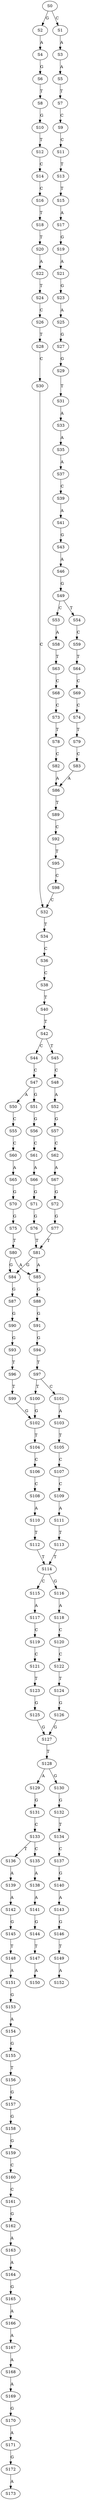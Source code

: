 strict digraph  {
	S0 -> S1 [ label = C ];
	S0 -> S2 [ label = G ];
	S1 -> S3 [ label = A ];
	S2 -> S4 [ label = A ];
	S3 -> S5 [ label = A ];
	S4 -> S6 [ label = G ];
	S5 -> S7 [ label = T ];
	S6 -> S8 [ label = T ];
	S7 -> S9 [ label = C ];
	S8 -> S10 [ label = G ];
	S9 -> S11 [ label = C ];
	S10 -> S12 [ label = T ];
	S11 -> S13 [ label = T ];
	S12 -> S14 [ label = C ];
	S13 -> S15 [ label = T ];
	S14 -> S16 [ label = C ];
	S15 -> S17 [ label = A ];
	S16 -> S18 [ label = T ];
	S17 -> S19 [ label = G ];
	S18 -> S20 [ label = T ];
	S19 -> S21 [ label = A ];
	S20 -> S22 [ label = A ];
	S21 -> S23 [ label = G ];
	S22 -> S24 [ label = T ];
	S23 -> S25 [ label = A ];
	S24 -> S26 [ label = C ];
	S25 -> S27 [ label = G ];
	S26 -> S28 [ label = T ];
	S27 -> S29 [ label = G ];
	S28 -> S30 [ label = C ];
	S29 -> S31 [ label = T ];
	S30 -> S32 [ label = C ];
	S31 -> S33 [ label = A ];
	S32 -> S34 [ label = T ];
	S33 -> S35 [ label = A ];
	S34 -> S36 [ label = C ];
	S35 -> S37 [ label = A ];
	S36 -> S38 [ label = C ];
	S37 -> S39 [ label = C ];
	S38 -> S40 [ label = T ];
	S39 -> S41 [ label = A ];
	S40 -> S42 [ label = T ];
	S41 -> S43 [ label = G ];
	S42 -> S44 [ label = C ];
	S42 -> S45 [ label = T ];
	S43 -> S46 [ label = A ];
	S44 -> S47 [ label = C ];
	S45 -> S48 [ label = C ];
	S46 -> S49 [ label = G ];
	S47 -> S50 [ label = A ];
	S47 -> S51 [ label = G ];
	S48 -> S52 [ label = A ];
	S49 -> S53 [ label = C ];
	S49 -> S54 [ label = T ];
	S50 -> S55 [ label = C ];
	S51 -> S56 [ label = G ];
	S52 -> S57 [ label = G ];
	S53 -> S58 [ label = A ];
	S54 -> S59 [ label = C ];
	S55 -> S60 [ label = C ];
	S56 -> S61 [ label = C ];
	S57 -> S62 [ label = C ];
	S58 -> S63 [ label = T ];
	S59 -> S64 [ label = T ];
	S60 -> S65 [ label = A ];
	S61 -> S66 [ label = A ];
	S62 -> S67 [ label = A ];
	S63 -> S68 [ label = C ];
	S64 -> S69 [ label = C ];
	S65 -> S70 [ label = G ];
	S66 -> S71 [ label = G ];
	S67 -> S72 [ label = G ];
	S68 -> S73 [ label = C ];
	S69 -> S74 [ label = C ];
	S70 -> S75 [ label = G ];
	S71 -> S76 [ label = G ];
	S72 -> S77 [ label = G ];
	S73 -> S78 [ label = T ];
	S74 -> S79 [ label = T ];
	S75 -> S80 [ label = T ];
	S76 -> S81 [ label = T ];
	S77 -> S81 [ label = T ];
	S78 -> S82 [ label = C ];
	S79 -> S83 [ label = C ];
	S80 -> S84 [ label = G ];
	S80 -> S85 [ label = A ];
	S81 -> S85 [ label = A ];
	S81 -> S84 [ label = G ];
	S82 -> S86 [ label = A ];
	S83 -> S86 [ label = A ];
	S84 -> S87 [ label = G ];
	S85 -> S88 [ label = G ];
	S86 -> S89 [ label = T ];
	S87 -> S90 [ label = G ];
	S88 -> S91 [ label = G ];
	S89 -> S92 [ label = C ];
	S90 -> S93 [ label = G ];
	S91 -> S94 [ label = G ];
	S92 -> S95 [ label = T ];
	S93 -> S96 [ label = T ];
	S94 -> S97 [ label = T ];
	S95 -> S98 [ label = C ];
	S96 -> S99 [ label = T ];
	S97 -> S100 [ label = T ];
	S97 -> S101 [ label = C ];
	S98 -> S32 [ label = C ];
	S99 -> S102 [ label = G ];
	S100 -> S102 [ label = G ];
	S101 -> S103 [ label = A ];
	S102 -> S104 [ label = T ];
	S103 -> S105 [ label = T ];
	S104 -> S106 [ label = C ];
	S105 -> S107 [ label = C ];
	S106 -> S108 [ label = C ];
	S107 -> S109 [ label = C ];
	S108 -> S110 [ label = A ];
	S109 -> S111 [ label = A ];
	S110 -> S112 [ label = T ];
	S111 -> S113 [ label = T ];
	S112 -> S114 [ label = T ];
	S113 -> S114 [ label = T ];
	S114 -> S115 [ label = C ];
	S114 -> S116 [ label = G ];
	S115 -> S117 [ label = A ];
	S116 -> S118 [ label = A ];
	S117 -> S119 [ label = C ];
	S118 -> S120 [ label = C ];
	S119 -> S121 [ label = C ];
	S120 -> S122 [ label = C ];
	S121 -> S123 [ label = T ];
	S122 -> S124 [ label = T ];
	S123 -> S125 [ label = G ];
	S124 -> S126 [ label = G ];
	S125 -> S127 [ label = G ];
	S126 -> S127 [ label = G ];
	S127 -> S128 [ label = T ];
	S128 -> S129 [ label = A ];
	S128 -> S130 [ label = G ];
	S129 -> S131 [ label = G ];
	S130 -> S132 [ label = G ];
	S131 -> S133 [ label = C ];
	S132 -> S134 [ label = T ];
	S133 -> S135 [ label = C ];
	S133 -> S136 [ label = T ];
	S134 -> S137 [ label = C ];
	S135 -> S138 [ label = A ];
	S136 -> S139 [ label = A ];
	S137 -> S140 [ label = G ];
	S138 -> S141 [ label = A ];
	S139 -> S142 [ label = A ];
	S140 -> S143 [ label = A ];
	S141 -> S144 [ label = G ];
	S142 -> S145 [ label = G ];
	S143 -> S146 [ label = G ];
	S144 -> S147 [ label = T ];
	S145 -> S148 [ label = T ];
	S146 -> S149 [ label = T ];
	S147 -> S150 [ label = A ];
	S148 -> S151 [ label = A ];
	S149 -> S152 [ label = A ];
	S151 -> S153 [ label = G ];
	S153 -> S154 [ label = A ];
	S154 -> S155 [ label = G ];
	S155 -> S156 [ label = T ];
	S156 -> S157 [ label = G ];
	S157 -> S158 [ label = G ];
	S158 -> S159 [ label = G ];
	S159 -> S160 [ label = C ];
	S160 -> S161 [ label = C ];
	S161 -> S162 [ label = G ];
	S162 -> S163 [ label = A ];
	S163 -> S164 [ label = A ];
	S164 -> S165 [ label = G ];
	S165 -> S166 [ label = A ];
	S166 -> S167 [ label = A ];
	S167 -> S168 [ label = A ];
	S168 -> S169 [ label = A ];
	S169 -> S170 [ label = G ];
	S170 -> S171 [ label = A ];
	S171 -> S172 [ label = G ];
	S172 -> S173 [ label = A ];
}
